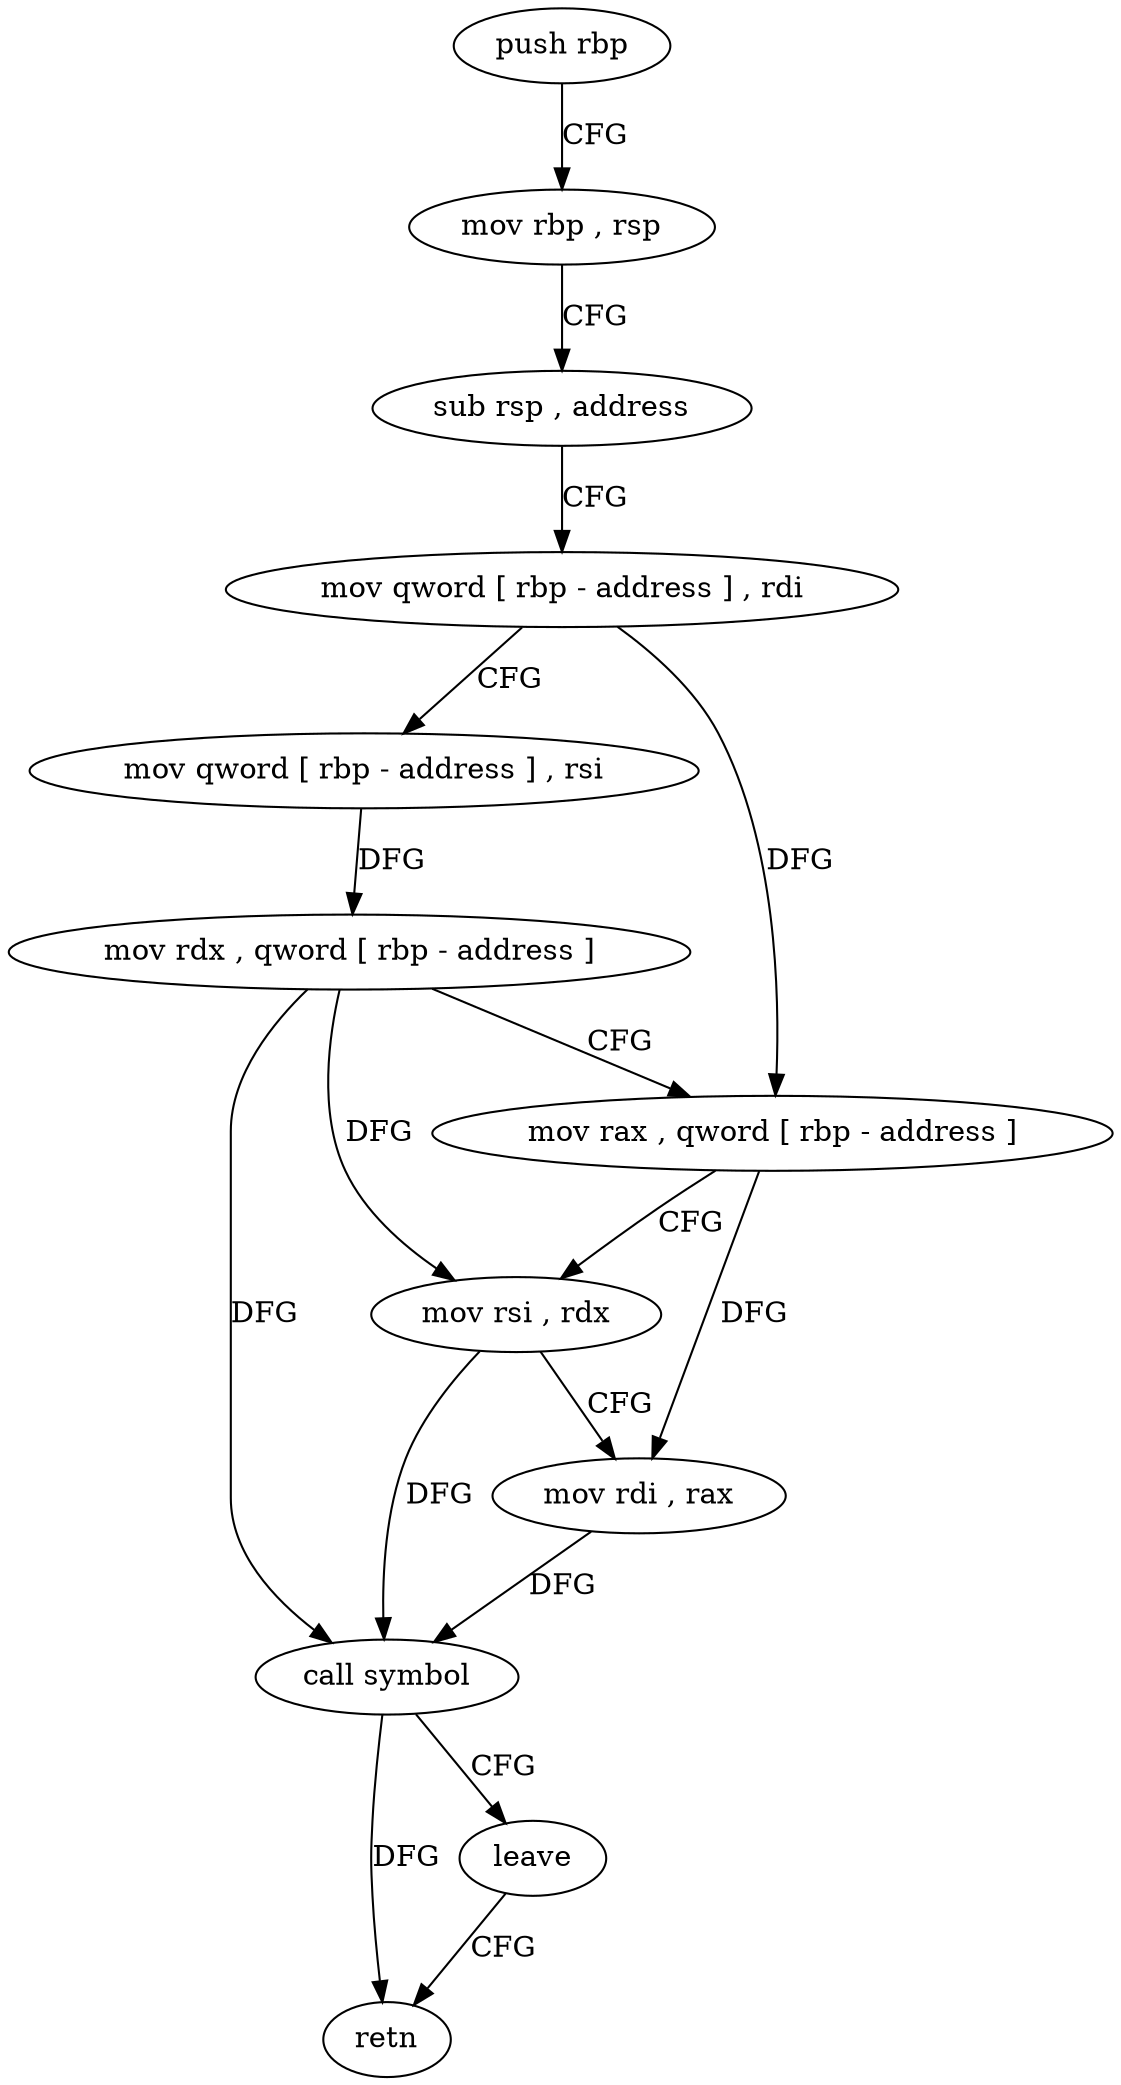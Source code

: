 digraph "func" {
"228828" [label = "push rbp" ]
"228829" [label = "mov rbp , rsp" ]
"228832" [label = "sub rsp , address" ]
"228836" [label = "mov qword [ rbp - address ] , rdi" ]
"228840" [label = "mov qword [ rbp - address ] , rsi" ]
"228844" [label = "mov rdx , qword [ rbp - address ]" ]
"228848" [label = "mov rax , qword [ rbp - address ]" ]
"228852" [label = "mov rsi , rdx" ]
"228855" [label = "mov rdi , rax" ]
"228858" [label = "call symbol" ]
"228863" [label = "leave" ]
"228864" [label = "retn" ]
"228828" -> "228829" [ label = "CFG" ]
"228829" -> "228832" [ label = "CFG" ]
"228832" -> "228836" [ label = "CFG" ]
"228836" -> "228840" [ label = "CFG" ]
"228836" -> "228848" [ label = "DFG" ]
"228840" -> "228844" [ label = "DFG" ]
"228844" -> "228848" [ label = "CFG" ]
"228844" -> "228852" [ label = "DFG" ]
"228844" -> "228858" [ label = "DFG" ]
"228848" -> "228852" [ label = "CFG" ]
"228848" -> "228855" [ label = "DFG" ]
"228852" -> "228855" [ label = "CFG" ]
"228852" -> "228858" [ label = "DFG" ]
"228855" -> "228858" [ label = "DFG" ]
"228858" -> "228863" [ label = "CFG" ]
"228858" -> "228864" [ label = "DFG" ]
"228863" -> "228864" [ label = "CFG" ]
}
